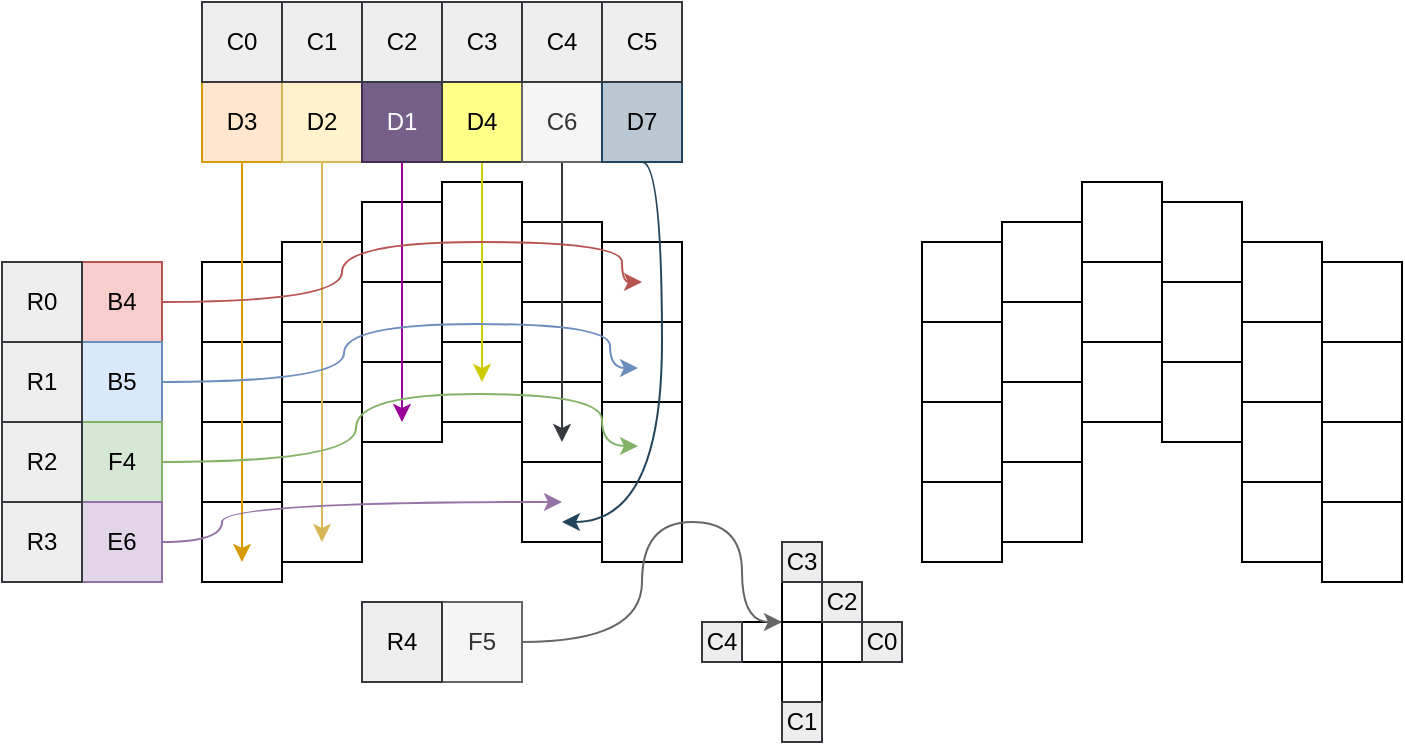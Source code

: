 <mxfile version="20.7.4" type="device"><diagram id="55rPwdQSqNVNoc_BCIf5" name="Page-1"><mxGraphModel dx="853" dy="589" grid="1" gridSize="10" guides="0" tooltips="1" connect="1" arrows="0" fold="1" page="1" pageScale="1" pageWidth="827" pageHeight="1169" math="0" shadow="0"><root><mxCell id="0"/><mxCell id="1" parent="0"/><mxCell id="RS0aK7lGjOJj1QMO-ccU-1" value="" style="rounded=0;whiteSpace=wrap;html=1;" vertex="1" parent="1"><mxGeometry x="200" y="150" width="40" height="40" as="geometry"/></mxCell><mxCell id="RS0aK7lGjOJj1QMO-ccU-2" value="" style="rounded=0;whiteSpace=wrap;html=1;" vertex="1" parent="1"><mxGeometry x="240" y="140" width="40" height="40" as="geometry"/></mxCell><mxCell id="RS0aK7lGjOJj1QMO-ccU-3" value="" style="rounded=0;whiteSpace=wrap;html=1;" vertex="1" parent="1"><mxGeometry x="280" y="120" width="40" height="40" as="geometry"/></mxCell><mxCell id="RS0aK7lGjOJj1QMO-ccU-4" value="" style="rounded=0;whiteSpace=wrap;html=1;" vertex="1" parent="1"><mxGeometry x="320" y="110" width="40" height="40" as="geometry"/></mxCell><mxCell id="RS0aK7lGjOJj1QMO-ccU-5" value="" style="rounded=0;whiteSpace=wrap;html=1;" vertex="1" parent="1"><mxGeometry x="360" y="130" width="40" height="40" as="geometry"/></mxCell><mxCell id="RS0aK7lGjOJj1QMO-ccU-6" value="" style="rounded=0;whiteSpace=wrap;html=1;" vertex="1" parent="1"><mxGeometry x="400" y="140" width="40" height="40" as="geometry"/></mxCell><mxCell id="RS0aK7lGjOJj1QMO-ccU-7" value="" style="rounded=0;whiteSpace=wrap;html=1;" vertex="1" parent="1"><mxGeometry x="200" y="190" width="40" height="40" as="geometry"/></mxCell><mxCell id="RS0aK7lGjOJj1QMO-ccU-8" value="" style="rounded=0;whiteSpace=wrap;html=1;" vertex="1" parent="1"><mxGeometry x="200" y="230" width="40" height="40" as="geometry"/></mxCell><mxCell id="RS0aK7lGjOJj1QMO-ccU-9" value="" style="rounded=0;whiteSpace=wrap;html=1;" vertex="1" parent="1"><mxGeometry x="200" y="270" width="40" height="40" as="geometry"/></mxCell><mxCell id="RS0aK7lGjOJj1QMO-ccU-10" value="" style="rounded=0;whiteSpace=wrap;html=1;" vertex="1" parent="1"><mxGeometry x="240" y="180" width="40" height="40" as="geometry"/></mxCell><mxCell id="RS0aK7lGjOJj1QMO-ccU-11" value="" style="rounded=0;whiteSpace=wrap;html=1;" vertex="1" parent="1"><mxGeometry x="240" y="220" width="40" height="40" as="geometry"/></mxCell><mxCell id="RS0aK7lGjOJj1QMO-ccU-12" value="" style="rounded=0;whiteSpace=wrap;html=1;" vertex="1" parent="1"><mxGeometry x="240" y="260" width="40" height="40" as="geometry"/></mxCell><mxCell id="RS0aK7lGjOJj1QMO-ccU-13" value="" style="rounded=0;whiteSpace=wrap;html=1;" vertex="1" parent="1"><mxGeometry x="280" y="160" width="40" height="40" as="geometry"/></mxCell><mxCell id="RS0aK7lGjOJj1QMO-ccU-14" value="" style="rounded=0;whiteSpace=wrap;html=1;" vertex="1" parent="1"><mxGeometry x="280" y="200" width="40" height="40" as="geometry"/></mxCell><mxCell id="RS0aK7lGjOJj1QMO-ccU-16" value="" style="rounded=0;whiteSpace=wrap;html=1;" vertex="1" parent="1"><mxGeometry x="320" y="150" width="40" height="40" as="geometry"/></mxCell><mxCell id="RS0aK7lGjOJj1QMO-ccU-17" value="" style="rounded=0;whiteSpace=wrap;html=1;" vertex="1" parent="1"><mxGeometry x="320" y="190" width="40" height="40" as="geometry"/></mxCell><mxCell id="RS0aK7lGjOJj1QMO-ccU-18" value="" style="rounded=0;whiteSpace=wrap;html=1;" vertex="1" parent="1"><mxGeometry x="360" y="170" width="40" height="40" as="geometry"/></mxCell><mxCell id="RS0aK7lGjOJj1QMO-ccU-19" value="" style="rounded=0;whiteSpace=wrap;html=1;" vertex="1" parent="1"><mxGeometry x="360" y="210" width="40" height="40" as="geometry"/></mxCell><mxCell id="RS0aK7lGjOJj1QMO-ccU-20" value="" style="rounded=0;whiteSpace=wrap;html=1;" vertex="1" parent="1"><mxGeometry x="400" y="180" width="40" height="40" as="geometry"/></mxCell><mxCell id="RS0aK7lGjOJj1QMO-ccU-21" value="" style="rounded=0;whiteSpace=wrap;html=1;" vertex="1" parent="1"><mxGeometry x="400" y="220" width="40" height="40" as="geometry"/></mxCell><mxCell id="RS0aK7lGjOJj1QMO-ccU-22" value="" style="rounded=0;whiteSpace=wrap;html=1;" vertex="1" parent="1"><mxGeometry x="360" y="250" width="40" height="40" as="geometry"/></mxCell><mxCell id="RS0aK7lGjOJj1QMO-ccU-23" value="" style="rounded=0;whiteSpace=wrap;html=1;" vertex="1" parent="1"><mxGeometry x="400" y="260" width="40" height="40" as="geometry"/></mxCell><mxCell id="RS0aK7lGjOJj1QMO-ccU-24" value="" style="rounded=0;whiteSpace=wrap;html=1;direction=south;" vertex="1" parent="1"><mxGeometry x="560" y="140" width="40" height="40" as="geometry"/></mxCell><mxCell id="RS0aK7lGjOJj1QMO-ccU-25" value="" style="rounded=0;whiteSpace=wrap;html=1;direction=south;" vertex="1" parent="1"><mxGeometry x="600" y="130" width="40" height="40" as="geometry"/></mxCell><mxCell id="RS0aK7lGjOJj1QMO-ccU-26" value="" style="rounded=0;whiteSpace=wrap;html=1;direction=south;" vertex="1" parent="1"><mxGeometry x="640" y="110" width="40" height="40" as="geometry"/></mxCell><mxCell id="RS0aK7lGjOJj1QMO-ccU-27" value="" style="rounded=0;whiteSpace=wrap;html=1;direction=south;" vertex="1" parent="1"><mxGeometry x="680" y="120" width="40" height="40" as="geometry"/></mxCell><mxCell id="RS0aK7lGjOJj1QMO-ccU-28" value="" style="rounded=0;whiteSpace=wrap;html=1;direction=south;" vertex="1" parent="1"><mxGeometry x="720" y="140" width="40" height="40" as="geometry"/></mxCell><mxCell id="RS0aK7lGjOJj1QMO-ccU-29" value="" style="rounded=0;whiteSpace=wrap;html=1;direction=south;" vertex="1" parent="1"><mxGeometry x="760" y="150" width="40" height="40" as="geometry"/></mxCell><mxCell id="RS0aK7lGjOJj1QMO-ccU-30" value="" style="rounded=0;whiteSpace=wrap;html=1;direction=south;" vertex="1" parent="1"><mxGeometry x="560" y="180" width="40" height="40" as="geometry"/></mxCell><mxCell id="RS0aK7lGjOJj1QMO-ccU-31" value="" style="rounded=0;whiteSpace=wrap;html=1;direction=south;" vertex="1" parent="1"><mxGeometry x="560" y="220" width="40" height="40" as="geometry"/></mxCell><mxCell id="RS0aK7lGjOJj1QMO-ccU-32" value="" style="rounded=0;whiteSpace=wrap;html=1;direction=south;" vertex="1" parent="1"><mxGeometry x="560" y="260" width="40" height="40" as="geometry"/></mxCell><mxCell id="RS0aK7lGjOJj1QMO-ccU-33" value="" style="rounded=0;whiteSpace=wrap;html=1;direction=south;" vertex="1" parent="1"><mxGeometry x="600" y="170" width="40" height="40" as="geometry"/></mxCell><mxCell id="RS0aK7lGjOJj1QMO-ccU-34" value="" style="rounded=0;whiteSpace=wrap;html=1;direction=south;" vertex="1" parent="1"><mxGeometry x="600" y="210" width="40" height="40" as="geometry"/></mxCell><mxCell id="RS0aK7lGjOJj1QMO-ccU-35" value="" style="rounded=0;whiteSpace=wrap;html=1;direction=south;" vertex="1" parent="1"><mxGeometry x="600" y="250" width="40" height="40" as="geometry"/></mxCell><mxCell id="RS0aK7lGjOJj1QMO-ccU-36" value="" style="rounded=0;whiteSpace=wrap;html=1;direction=south;" vertex="1" parent="1"><mxGeometry x="640" y="150" width="40" height="40" as="geometry"/></mxCell><mxCell id="RS0aK7lGjOJj1QMO-ccU-37" value="" style="rounded=0;whiteSpace=wrap;html=1;direction=south;" vertex="1" parent="1"><mxGeometry x="640" y="190" width="40" height="40" as="geometry"/></mxCell><mxCell id="RS0aK7lGjOJj1QMO-ccU-38" value="" style="rounded=0;whiteSpace=wrap;html=1;direction=south;" vertex="1" parent="1"><mxGeometry x="680" y="160" width="40" height="40" as="geometry"/></mxCell><mxCell id="RS0aK7lGjOJj1QMO-ccU-39" value="" style="rounded=0;whiteSpace=wrap;html=1;direction=south;" vertex="1" parent="1"><mxGeometry x="680" y="200" width="40" height="40" as="geometry"/></mxCell><mxCell id="RS0aK7lGjOJj1QMO-ccU-40" value="" style="rounded=0;whiteSpace=wrap;html=1;direction=south;" vertex="1" parent="1"><mxGeometry x="720" y="180" width="40" height="40" as="geometry"/></mxCell><mxCell id="RS0aK7lGjOJj1QMO-ccU-41" value="" style="rounded=0;whiteSpace=wrap;html=1;direction=south;" vertex="1" parent="1"><mxGeometry x="720" y="220" width="40" height="40" as="geometry"/></mxCell><mxCell id="RS0aK7lGjOJj1QMO-ccU-42" value="" style="rounded=0;whiteSpace=wrap;html=1;direction=south;" vertex="1" parent="1"><mxGeometry x="760" y="190" width="40" height="40" as="geometry"/></mxCell><mxCell id="RS0aK7lGjOJj1QMO-ccU-43" value="" style="rounded=0;whiteSpace=wrap;html=1;direction=south;" vertex="1" parent="1"><mxGeometry x="760" y="230" width="40" height="40" as="geometry"/></mxCell><mxCell id="RS0aK7lGjOJj1QMO-ccU-44" value="" style="rounded=0;whiteSpace=wrap;html=1;direction=south;" vertex="1" parent="1"><mxGeometry x="720" y="260" width="40" height="40" as="geometry"/></mxCell><mxCell id="RS0aK7lGjOJj1QMO-ccU-45" value="" style="rounded=0;whiteSpace=wrap;html=1;direction=south;" vertex="1" parent="1"><mxGeometry x="760" y="270" width="40" height="40" as="geometry"/></mxCell><mxCell id="RS0aK7lGjOJj1QMO-ccU-46" value="" style="rounded=0;whiteSpace=wrap;html=1;" vertex="1" parent="1"><mxGeometry x="490" y="310" width="20" height="20" as="geometry"/></mxCell><mxCell id="RS0aK7lGjOJj1QMO-ccU-47" value="" style="rounded=0;whiteSpace=wrap;html=1;" vertex="1" parent="1"><mxGeometry x="470" y="330" width="20" height="20" as="geometry"/></mxCell><mxCell id="RS0aK7lGjOJj1QMO-ccU-48" value="" style="rounded=0;whiteSpace=wrap;html=1;" vertex="1" parent="1"><mxGeometry x="490" y="330" width="20" height="20" as="geometry"/></mxCell><mxCell id="RS0aK7lGjOJj1QMO-ccU-49" value="" style="rounded=0;whiteSpace=wrap;html=1;" vertex="1" parent="1"><mxGeometry x="490" y="350" width="20" height="20" as="geometry"/></mxCell><mxCell id="RS0aK7lGjOJj1QMO-ccU-50" value="" style="rounded=0;whiteSpace=wrap;html=1;" vertex="1" parent="1"><mxGeometry x="510" y="330" width="20" height="20" as="geometry"/></mxCell><mxCell id="RS0aK7lGjOJj1QMO-ccU-102" style="edgeStyle=orthogonalEdgeStyle;curved=1;rounded=0;orthogonalLoop=1;jettySize=auto;html=1;exitX=0.5;exitY=1;exitDx=0;exitDy=0;strokeColor=#d79b00;fillColor=#ffe6cc;" edge="1" parent="1" source="RS0aK7lGjOJj1QMO-ccU-51"><mxGeometry relative="1" as="geometry"><mxPoint x="220" y="300" as="targetPoint"/><Array as="points"><mxPoint x="220" y="250"/><mxPoint x="220" y="250"/></Array></mxGeometry></mxCell><mxCell id="RS0aK7lGjOJj1QMO-ccU-51" value="D3" style="text;html=1;strokeColor=#d79b00;fillColor=#ffe6cc;align=center;verticalAlign=middle;whiteSpace=wrap;rounded=0;" vertex="1" parent="1"><mxGeometry x="200" y="60" width="40" height="40" as="geometry"/></mxCell><mxCell id="RS0aK7lGjOJj1QMO-ccU-101" style="edgeStyle=orthogonalEdgeStyle;curved=1;rounded=0;orthogonalLoop=1;jettySize=auto;html=1;exitX=0.5;exitY=1;exitDx=0;exitDy=0;strokeColor=#d6b656;fillColor=#fff2cc;" edge="1" parent="1" source="RS0aK7lGjOJj1QMO-ccU-52"><mxGeometry relative="1" as="geometry"><mxPoint x="260" y="290" as="targetPoint"/><Array as="points"><mxPoint x="260" y="240"/><mxPoint x="260" y="240"/></Array></mxGeometry></mxCell><mxCell id="RS0aK7lGjOJj1QMO-ccU-52" value="D2" style="text;html=1;strokeColor=#d6b656;fillColor=#fff2cc;align=center;verticalAlign=middle;whiteSpace=wrap;rounded=0;" vertex="1" parent="1"><mxGeometry x="240" y="60" width="40" height="40" as="geometry"/></mxCell><mxCell id="RS0aK7lGjOJj1QMO-ccU-100" style="edgeStyle=orthogonalEdgeStyle;curved=1;rounded=0;orthogonalLoop=1;jettySize=auto;html=1;exitX=0.5;exitY=1;exitDx=0;exitDy=0;strokeColor=#990099;" edge="1" parent="1" source="RS0aK7lGjOJj1QMO-ccU-53"><mxGeometry relative="1" as="geometry"><mxPoint x="300" y="230" as="targetPoint"/><Array as="points"><mxPoint x="300" y="200"/><mxPoint x="300" y="200"/></Array></mxGeometry></mxCell><mxCell id="RS0aK7lGjOJj1QMO-ccU-53" value="D1" style="text;html=1;strokeColor=#432D57;fillColor=#76608a;align=center;verticalAlign=middle;whiteSpace=wrap;rounded=0;fontColor=#ffffff;" vertex="1" parent="1"><mxGeometry x="280" y="60" width="40" height="40" as="geometry"/></mxCell><mxCell id="RS0aK7lGjOJj1QMO-ccU-99" style="edgeStyle=orthogonalEdgeStyle;curved=1;rounded=0;orthogonalLoop=1;jettySize=auto;html=1;exitX=0.5;exitY=1;exitDx=0;exitDy=0;fillColor=#ffff88;strokeColor=#CCCC00;" edge="1" parent="1" source="RS0aK7lGjOJj1QMO-ccU-54"><mxGeometry relative="1" as="geometry"><mxPoint x="340" y="210" as="targetPoint"/><Array as="points"><mxPoint x="340" y="180"/><mxPoint x="340" y="180"/></Array></mxGeometry></mxCell><mxCell id="RS0aK7lGjOJj1QMO-ccU-54" value="D4" style="text;html=1;strokeColor=#36393d;fillColor=#ffff88;align=center;verticalAlign=middle;whiteSpace=wrap;rounded=0;" vertex="1" parent="1"><mxGeometry x="320" y="60" width="40" height="40" as="geometry"/></mxCell><mxCell id="RS0aK7lGjOJj1QMO-ccU-98" style="edgeStyle=orthogonalEdgeStyle;curved=1;rounded=0;orthogonalLoop=1;jettySize=auto;html=1;exitX=0.5;exitY=1;exitDx=0;exitDy=0;fillColor=#eeeeee;strokeColor=#36393d;" edge="1" parent="1" source="RS0aK7lGjOJj1QMO-ccU-55"><mxGeometry relative="1" as="geometry"><mxPoint x="380" y="240" as="targetPoint"/><Array as="points"><mxPoint x="380" y="210"/><mxPoint x="380" y="210"/></Array></mxGeometry></mxCell><mxCell id="RS0aK7lGjOJj1QMO-ccU-55" value="C6" style="text;html=1;align=center;verticalAlign=middle;whiteSpace=wrap;rounded=0;fillColor=#f5f5f5;fontColor=#333333;strokeColor=#666666;" vertex="1" parent="1"><mxGeometry x="360" y="60" width="40" height="40" as="geometry"/></mxCell><mxCell id="RS0aK7lGjOJj1QMO-ccU-66" style="edgeStyle=orthogonalEdgeStyle;curved=1;rounded=0;orthogonalLoop=1;jettySize=auto;html=1;fillColor=#bac8d3;strokeColor=#23445d;exitX=0.5;exitY=1;exitDx=0;exitDy=0;" edge="1" parent="1" source="RS0aK7lGjOJj1QMO-ccU-56"><mxGeometry relative="1" as="geometry"><mxPoint x="380" y="280" as="targetPoint"/><Array as="points"><mxPoint x="430" y="100"/><mxPoint x="430" y="280"/></Array></mxGeometry></mxCell><mxCell id="RS0aK7lGjOJj1QMO-ccU-56" value="D7" style="text;html=1;strokeColor=#23445d;fillColor=#bac8d3;align=center;verticalAlign=middle;whiteSpace=wrap;rounded=0;" vertex="1" parent="1"><mxGeometry x="400" y="60" width="40" height="40" as="geometry"/></mxCell><mxCell id="RS0aK7lGjOJj1QMO-ccU-70" style="edgeStyle=orthogonalEdgeStyle;curved=1;rounded=0;orthogonalLoop=1;jettySize=auto;html=1;exitX=1;exitY=0.5;exitDx=0;exitDy=0;fillColor=#f8cecc;strokeColor=#b85450;" edge="1" parent="1" source="RS0aK7lGjOJj1QMO-ccU-57"><mxGeometry relative="1" as="geometry"><mxPoint x="420" y="160" as="targetPoint"/><Array as="points"><mxPoint x="270" y="170"/><mxPoint x="270" y="140"/><mxPoint x="410" y="140"/><mxPoint x="410" y="160"/></Array></mxGeometry></mxCell><mxCell id="RS0aK7lGjOJj1QMO-ccU-57" value="B4" style="text;html=1;strokeColor=#b85450;fillColor=#f8cecc;align=center;verticalAlign=middle;whiteSpace=wrap;rounded=0;" vertex="1" parent="1"><mxGeometry x="140" y="150" width="40" height="40" as="geometry"/></mxCell><mxCell id="RS0aK7lGjOJj1QMO-ccU-77" style="edgeStyle=orthogonalEdgeStyle;curved=1;rounded=0;orthogonalLoop=1;jettySize=auto;html=1;exitX=1;exitY=0.5;exitDx=0;exitDy=0;fillColor=#dae8fc;strokeColor=#6c8ebf;" edge="1" parent="1" source="RS0aK7lGjOJj1QMO-ccU-58"><mxGeometry relative="1" as="geometry"><mxPoint x="418" y="203" as="targetPoint"/><Array as="points"><mxPoint x="271" y="210"/><mxPoint x="271" y="181"/><mxPoint x="404" y="181"/><mxPoint x="404" y="203"/></Array></mxGeometry></mxCell><mxCell id="RS0aK7lGjOJj1QMO-ccU-58" value="B5" style="text;html=1;strokeColor=#6c8ebf;fillColor=#dae8fc;align=center;verticalAlign=middle;whiteSpace=wrap;rounded=0;" vertex="1" parent="1"><mxGeometry x="140" y="190" width="40" height="40" as="geometry"/></mxCell><mxCell id="RS0aK7lGjOJj1QMO-ccU-79" style="edgeStyle=orthogonalEdgeStyle;curved=1;rounded=0;orthogonalLoop=1;jettySize=auto;html=1;exitX=1;exitY=0.5;exitDx=0;exitDy=0;fillColor=#d5e8d4;strokeColor=#82b366;" edge="1" parent="1" source="RS0aK7lGjOJj1QMO-ccU-59"><mxGeometry relative="1" as="geometry"><mxPoint x="418" y="242" as="targetPoint"/><Array as="points"><mxPoint x="277" y="250"/><mxPoint x="277" y="216"/><mxPoint x="400" y="216"/><mxPoint x="400" y="242"/></Array></mxGeometry></mxCell><mxCell id="RS0aK7lGjOJj1QMO-ccU-59" value="F4" style="text;html=1;strokeColor=#82b366;fillColor=#d5e8d4;align=center;verticalAlign=middle;whiteSpace=wrap;rounded=0;" vertex="1" parent="1"><mxGeometry x="140" y="230" width="40" height="40" as="geometry"/></mxCell><mxCell id="RS0aK7lGjOJj1QMO-ccU-80" style="edgeStyle=orthogonalEdgeStyle;curved=1;rounded=0;orthogonalLoop=1;jettySize=auto;html=1;exitX=1;exitY=0.5;exitDx=0;exitDy=0;fillColor=#e1d5e7;strokeColor=#9673a6;" edge="1" parent="1" source="RS0aK7lGjOJj1QMO-ccU-60"><mxGeometry relative="1" as="geometry"><mxPoint x="380" y="270" as="targetPoint"/><Array as="points"><mxPoint x="210" y="290"/><mxPoint x="210" y="270"/></Array></mxGeometry></mxCell><mxCell id="RS0aK7lGjOJj1QMO-ccU-60" value="E6" style="text;html=1;strokeColor=#9673a6;fillColor=#e1d5e7;align=center;verticalAlign=middle;whiteSpace=wrap;rounded=0;" vertex="1" parent="1"><mxGeometry x="140" y="270" width="40" height="40" as="geometry"/></mxCell><mxCell id="RS0aK7lGjOJj1QMO-ccU-81" style="edgeStyle=orthogonalEdgeStyle;curved=1;rounded=0;orthogonalLoop=1;jettySize=auto;html=1;exitX=1;exitY=0.5;exitDx=0;exitDy=0;entryX=1;entryY=0;entryDx=0;entryDy=0;fillColor=#f5f5f5;strokeColor=#666666;" edge="1" parent="1" source="RS0aK7lGjOJj1QMO-ccU-61" target="RS0aK7lGjOJj1QMO-ccU-47"><mxGeometry relative="1" as="geometry"><Array as="points"><mxPoint x="420" y="340"/><mxPoint x="420" y="280"/><mxPoint x="470" y="280"/><mxPoint x="470" y="330"/></Array></mxGeometry></mxCell><mxCell id="RS0aK7lGjOJj1QMO-ccU-61" value="F5" style="text;html=1;strokeColor=#666666;fillColor=#f5f5f5;align=center;verticalAlign=middle;whiteSpace=wrap;rounded=0;fontColor=#333333;" vertex="1" parent="1"><mxGeometry x="320" y="320" width="40" height="40" as="geometry"/></mxCell><mxCell id="RS0aK7lGjOJj1QMO-ccU-82" value="R0" style="text;html=1;strokeColor=#36393d;fillColor=#eeeeee;align=center;verticalAlign=middle;whiteSpace=wrap;rounded=0;" vertex="1" parent="1"><mxGeometry x="100" y="150" width="40" height="40" as="geometry"/></mxCell><mxCell id="RS0aK7lGjOJj1QMO-ccU-83" value="R1" style="text;html=1;strokeColor=#36393d;fillColor=#eeeeee;align=center;verticalAlign=middle;whiteSpace=wrap;rounded=0;" vertex="1" parent="1"><mxGeometry x="100" y="190" width="40" height="40" as="geometry"/></mxCell><mxCell id="RS0aK7lGjOJj1QMO-ccU-84" value="R2" style="text;html=1;strokeColor=#36393d;fillColor=#eeeeee;align=center;verticalAlign=middle;whiteSpace=wrap;rounded=0;" vertex="1" parent="1"><mxGeometry x="100" y="230" width="40" height="40" as="geometry"/></mxCell><mxCell id="RS0aK7lGjOJj1QMO-ccU-85" value="R3" style="text;html=1;strokeColor=#36393d;fillColor=#eeeeee;align=center;verticalAlign=middle;whiteSpace=wrap;rounded=0;" vertex="1" parent="1"><mxGeometry x="100" y="270" width="40" height="40" as="geometry"/></mxCell><mxCell id="RS0aK7lGjOJj1QMO-ccU-86" value="C0" style="text;html=1;align=center;verticalAlign=middle;whiteSpace=wrap;rounded=0;fillColor=#eeeeee;strokeColor=#36393d;" vertex="1" parent="1"><mxGeometry x="200" y="20" width="40" height="40" as="geometry"/></mxCell><mxCell id="RS0aK7lGjOJj1QMO-ccU-87" value="C1" style="text;html=1;align=center;verticalAlign=middle;whiteSpace=wrap;rounded=0;fillColor=#eeeeee;strokeColor=#36393d;" vertex="1" parent="1"><mxGeometry x="240" y="20" width="40" height="40" as="geometry"/></mxCell><mxCell id="RS0aK7lGjOJj1QMO-ccU-88" value="C2" style="text;html=1;align=center;verticalAlign=middle;whiteSpace=wrap;rounded=0;fillColor=#eeeeee;strokeColor=#36393d;" vertex="1" parent="1"><mxGeometry x="280" y="20" width="40" height="40" as="geometry"/></mxCell><mxCell id="RS0aK7lGjOJj1QMO-ccU-89" value="C3" style="text;html=1;align=center;verticalAlign=middle;whiteSpace=wrap;rounded=0;fillColor=#eeeeee;strokeColor=#36393d;" vertex="1" parent="1"><mxGeometry x="320" y="20" width="40" height="40" as="geometry"/></mxCell><mxCell id="RS0aK7lGjOJj1QMO-ccU-90" value="C4" style="text;html=1;align=center;verticalAlign=middle;whiteSpace=wrap;rounded=0;fillColor=#eeeeee;strokeColor=#36393d;" vertex="1" parent="1"><mxGeometry x="360" y="20" width="40" height="40" as="geometry"/></mxCell><mxCell id="RS0aK7lGjOJj1QMO-ccU-91" value="C5" style="text;html=1;align=center;verticalAlign=middle;whiteSpace=wrap;rounded=0;fillColor=#eeeeee;strokeColor=#36393d;" vertex="1" parent="1"><mxGeometry x="400" y="20" width="40" height="40" as="geometry"/></mxCell><mxCell id="RS0aK7lGjOJj1QMO-ccU-92" value="R4" style="text;html=1;strokeColor=#36393d;fillColor=#eeeeee;align=center;verticalAlign=middle;whiteSpace=wrap;rounded=0;" vertex="1" parent="1"><mxGeometry x="280" y="320" width="40" height="40" as="geometry"/></mxCell><mxCell id="RS0aK7lGjOJj1QMO-ccU-93" value="C2" style="text;html=1;align=center;verticalAlign=middle;whiteSpace=wrap;rounded=0;fillColor=#eeeeee;strokeColor=#36393d;" vertex="1" parent="1"><mxGeometry x="510" y="310" width="20" height="20" as="geometry"/></mxCell><mxCell id="RS0aK7lGjOJj1QMO-ccU-94" value="C0" style="text;html=1;align=center;verticalAlign=middle;whiteSpace=wrap;rounded=0;fillColor=#eeeeee;strokeColor=#36393d;" vertex="1" parent="1"><mxGeometry x="530" y="330" width="20" height="20" as="geometry"/></mxCell><mxCell id="RS0aK7lGjOJj1QMO-ccU-95" value="C4" style="text;html=1;align=center;verticalAlign=middle;whiteSpace=wrap;rounded=0;fillColor=#eeeeee;strokeColor=#36393d;" vertex="1" parent="1"><mxGeometry x="450" y="330" width="20" height="20" as="geometry"/></mxCell><mxCell id="RS0aK7lGjOJj1QMO-ccU-96" value="C1" style="text;html=1;align=center;verticalAlign=middle;whiteSpace=wrap;rounded=0;fillColor=#eeeeee;strokeColor=#36393d;" vertex="1" parent="1"><mxGeometry x="490" y="370" width="20" height="20" as="geometry"/></mxCell><mxCell id="RS0aK7lGjOJj1QMO-ccU-97" value="C3" style="text;html=1;align=center;verticalAlign=middle;whiteSpace=wrap;rounded=0;fillColor=#eeeeee;strokeColor=#36393d;" vertex="1" parent="1"><mxGeometry x="490" y="290" width="20" height="20" as="geometry"/></mxCell></root></mxGraphModel></diagram></mxfile>